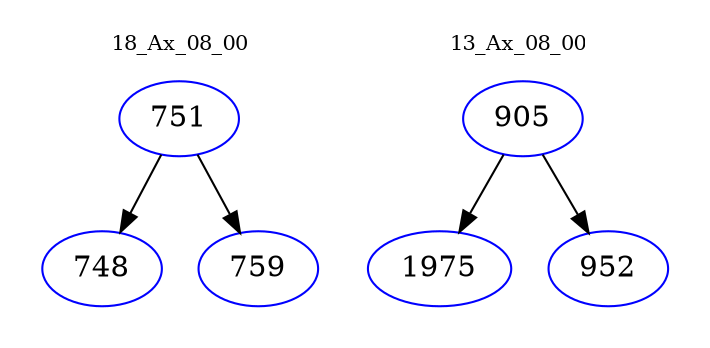 digraph{
subgraph cluster_0 {
color = white
label = "18_Ax_08_00";
fontsize=10;
T0_751 [label="751", color="blue"]
T0_751 -> T0_748 [color="black"]
T0_748 [label="748", color="blue"]
T0_751 -> T0_759 [color="black"]
T0_759 [label="759", color="blue"]
}
subgraph cluster_1 {
color = white
label = "13_Ax_08_00";
fontsize=10;
T1_905 [label="905", color="blue"]
T1_905 -> T1_1975 [color="black"]
T1_1975 [label="1975", color="blue"]
T1_905 -> T1_952 [color="black"]
T1_952 [label="952", color="blue"]
}
}

